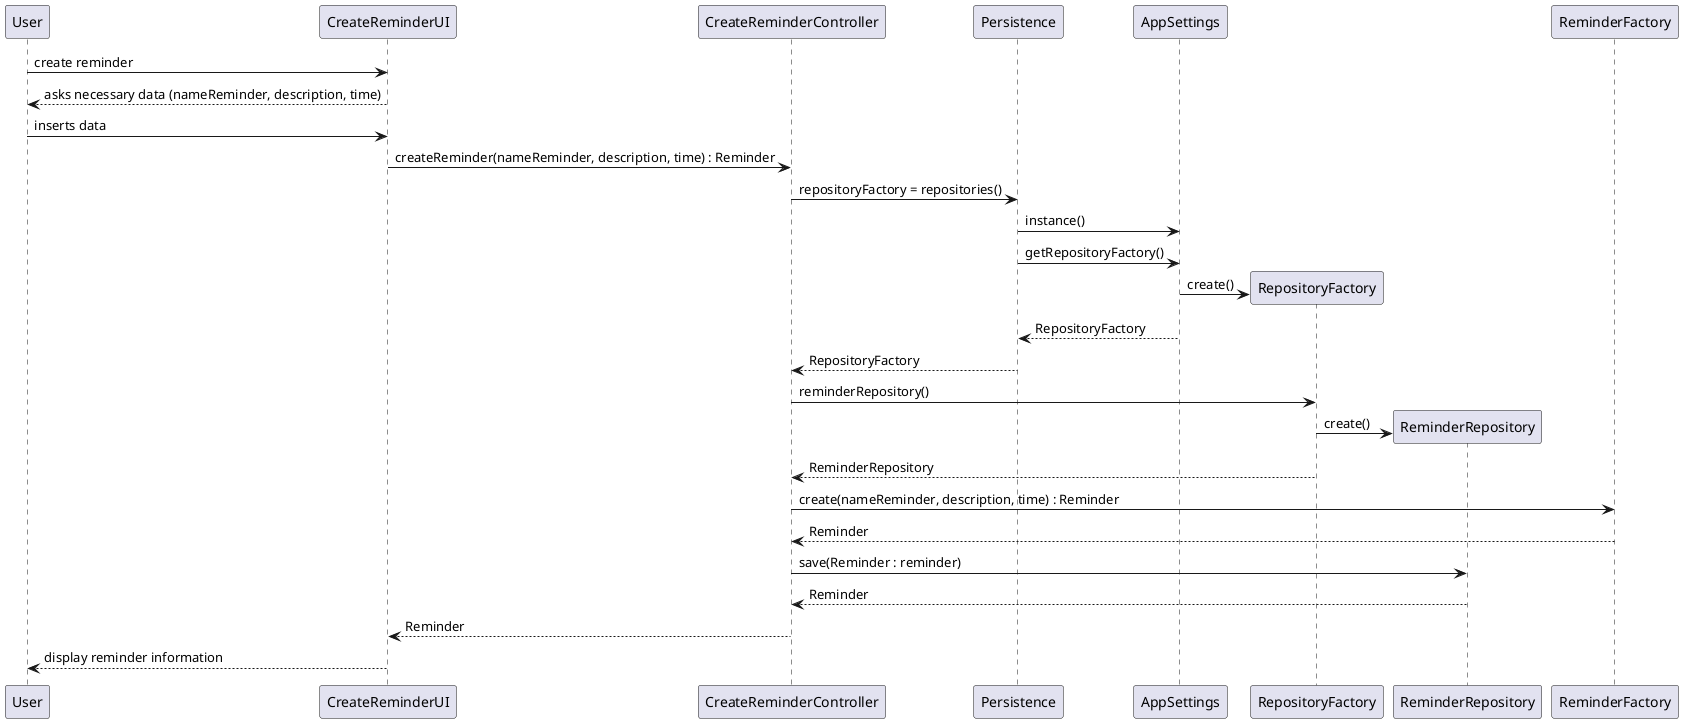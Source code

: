 @startuml doc-files/crm06_01_design_add_reminder.png
User -> CreateReminderUI : create reminder
CreateReminderUI --> User : asks necessary data (nameReminder, description, time)
User -> CreateReminderUI : inserts data
CreateReminderUI -> CreateReminderController : createReminder(nameReminder, description, time) : Reminder
CreateReminderController -> Persistence : repositoryFactory = repositories()
Persistence -> AppSettings : instance()
Persistence -> AppSettings : getRepositoryFactory()
create RepositoryFactory
AppSettings -> RepositoryFactory : create()
AppSettings --> Persistence : RepositoryFactory
Persistence --> CreateReminderController : RepositoryFactory
CreateReminderController -> RepositoryFactory : reminderRepository()
create ReminderRepository
RepositoryFactory -> ReminderRepository : create()
RepositoryFactory --> CreateReminderController : ReminderRepository
CreateReminderController -> ReminderFactory : create(nameReminder, description, time) : Reminder
ReminderFactory --> CreateReminderController : Reminder
CreateReminderController -> ReminderRepository : save(Reminder : reminder)
ReminderRepository --> CreateReminderController : Reminder
CreateReminderController --> CreateReminderUI : Reminder
CreateReminderUI --> User : display reminder information
@enduml
